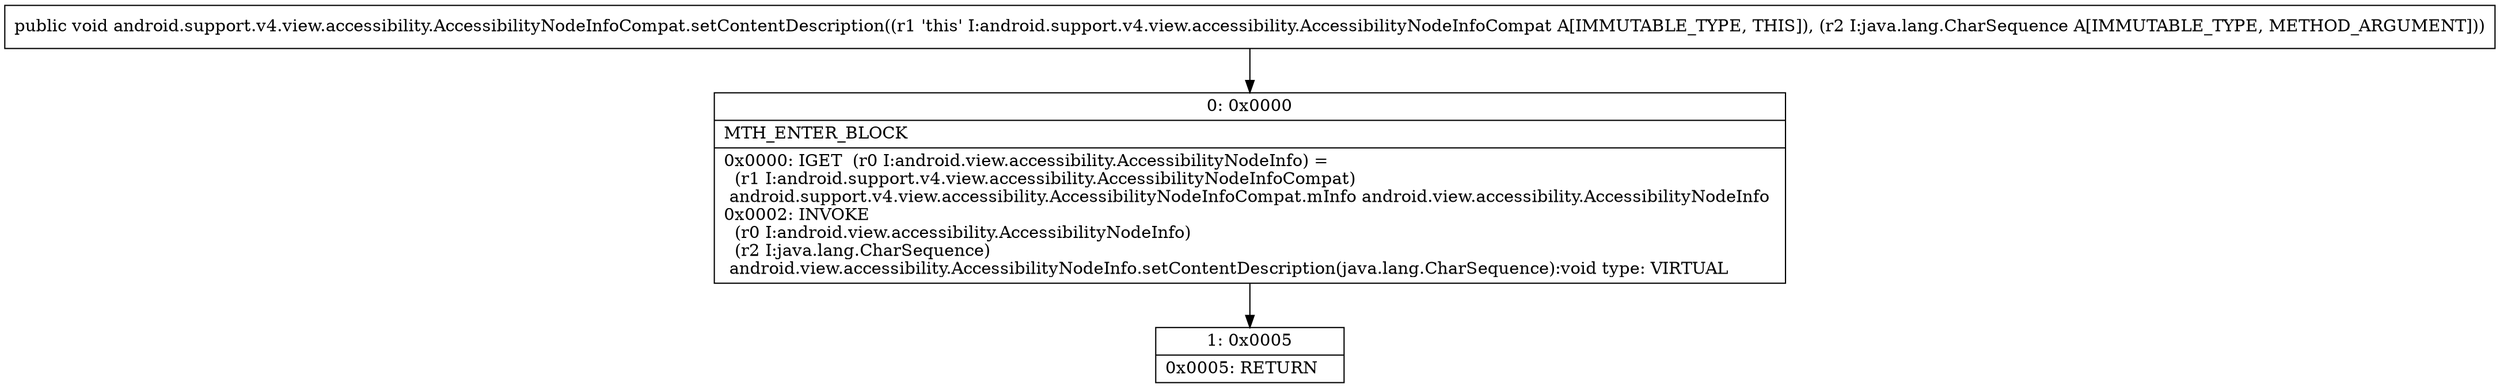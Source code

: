 digraph "CFG forandroid.support.v4.view.accessibility.AccessibilityNodeInfoCompat.setContentDescription(Ljava\/lang\/CharSequence;)V" {
Node_0 [shape=record,label="{0\:\ 0x0000|MTH_ENTER_BLOCK\l|0x0000: IGET  (r0 I:android.view.accessibility.AccessibilityNodeInfo) = \l  (r1 I:android.support.v4.view.accessibility.AccessibilityNodeInfoCompat)\l android.support.v4.view.accessibility.AccessibilityNodeInfoCompat.mInfo android.view.accessibility.AccessibilityNodeInfo \l0x0002: INVOKE  \l  (r0 I:android.view.accessibility.AccessibilityNodeInfo)\l  (r2 I:java.lang.CharSequence)\l android.view.accessibility.AccessibilityNodeInfo.setContentDescription(java.lang.CharSequence):void type: VIRTUAL \l}"];
Node_1 [shape=record,label="{1\:\ 0x0005|0x0005: RETURN   \l}"];
MethodNode[shape=record,label="{public void android.support.v4.view.accessibility.AccessibilityNodeInfoCompat.setContentDescription((r1 'this' I:android.support.v4.view.accessibility.AccessibilityNodeInfoCompat A[IMMUTABLE_TYPE, THIS]), (r2 I:java.lang.CharSequence A[IMMUTABLE_TYPE, METHOD_ARGUMENT])) }"];
MethodNode -> Node_0;
Node_0 -> Node_1;
}

